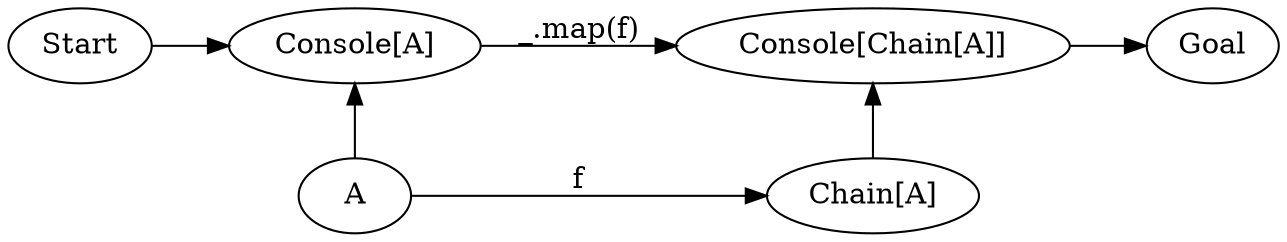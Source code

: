 digraph {
    rankdir=LR

    Start[class="extremity"]
    Goal[class="extremity"]

    A
    ChainA[label="Chain[A]"]
    ConsoleA[label="Console[A]" class="start"]
    ConsoleChainA[label="Console[Chain[A]]" class="goal"]

    A -> ChainA[label="f"]
    ConsoleA -> ConsoleChainA[label="_.map(f)"]

    {
        rank=same
        ConsoleA -> A[dir="back" class="lift"]
    }

    {
        rank=same
        ConsoleChainA -> ChainA[dir="back" class="lift"]
    }

    Start -> ConsoleA[class="start"]
    ConsoleChainA -> Goal[class="goal"]
}
